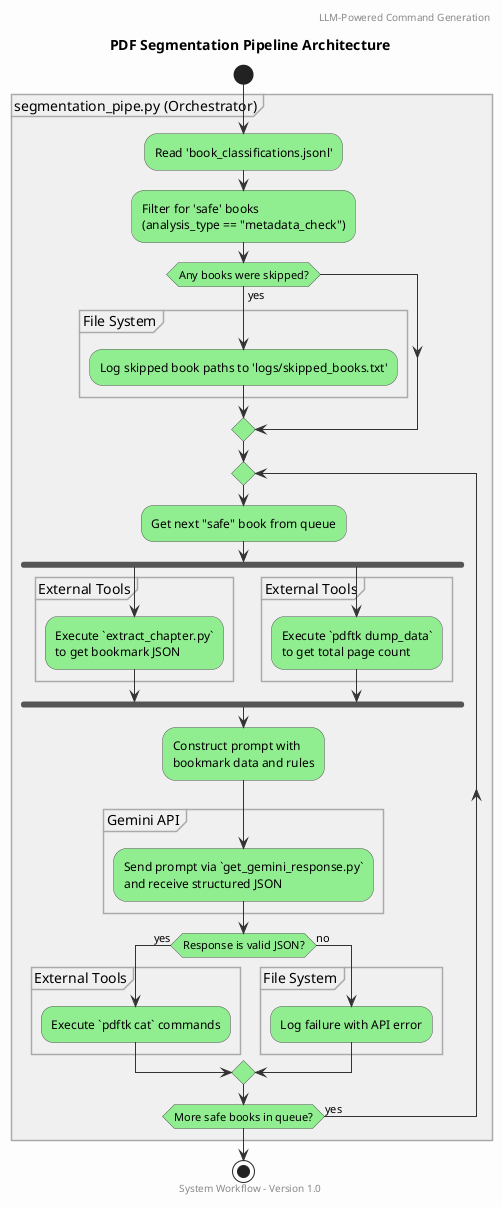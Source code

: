 @startuml
title **PDF Segmentation Pipeline Architecture**
header LLM-Powered Command Generation
footer System Workflow - Version 1.0

skinparam backgroundColor #FDFDFD
skinparam handwriting true
skinparam defaultFontName "Apex"
skinparam activity {
  BorderColor #555555
  BackgroundColor LightGreen
  ArrowColor #333333
}
skinparam partition {
  BackgroundColor #F0F0F0
  BorderColor #AAAAAA
}
skinparam note {
  BackgroundColor #FFEFE0
  BorderColor #C0C000
}

start

partition "segmentation_pipe.py (Orchestrator)" {
  :Read 'book_classifications.jsonl';
  :Filter for 'safe' books\n(analysis_type == "metadata_check");
  if (Any books were skipped?) then (yes)
    partition "File System" {
      :Log skipped book paths to 'logs/skipped_books.txt';
    }
  endif
  repeat
    :Get next "safe" book from queue;
    fork
      partition "External Tools" {
        :Execute `extract_chapter.py`\nto get bookmark JSON;
      }
    fork again
      partition "External Tools" {
        :Execute `pdftk dump_data`\nto get total page count;
      }
    end fork
    :Construct prompt with\nbookmark data and rules;
    partition "Gemini API" {
      :Send prompt via `get_gemini_response.py`\nand receive structured JSON;
    }
    if (Response is valid JSON?) then (yes)
      partition "External Tools" {
        :Execute `pdftk cat` commands;
      }
    else (no)
      partition "File System" {
        :Log failure with API error;
      }
    endif
  repeat while (More safe books in queue?) is (yes)
}

stop
@enduml